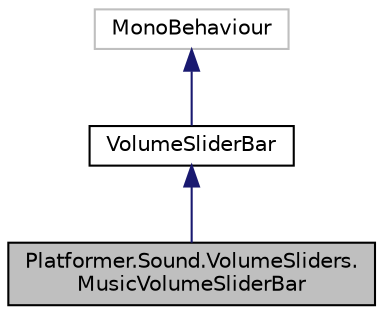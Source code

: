 digraph "Platformer.Sound.VolumeSliders.MusicVolumeSliderBar"
{
 // LATEX_PDF_SIZE
  edge [fontname="Helvetica",fontsize="10",labelfontname="Helvetica",labelfontsize="10"];
  node [fontname="Helvetica",fontsize="10",shape=record];
  Node1 [label="Platformer.Sound.VolumeSliders.\lMusicVolumeSliderBar",height=0.2,width=0.4,color="black", fillcolor="grey75", style="filled", fontcolor="black",tooltip="VolumeSliderBar specific to change music volume"];
  Node2 -> Node1 [dir="back",color="midnightblue",fontsize="10",style="solid",fontname="Helvetica"];
  Node2 [label="VolumeSliderBar",height=0.2,width=0.4,color="black", fillcolor="white", style="filled",URL="$class_platformer_1_1_sound_1_1_volume_sliders_1_1_volume_slider_bar.html",tooltip="Slider bar that modifies the volume based on the value of the slider bar"];
  Node3 -> Node2 [dir="back",color="midnightblue",fontsize="10",style="solid",fontname="Helvetica"];
  Node3 [label="MonoBehaviour",height=0.2,width=0.4,color="grey75", fillcolor="white", style="filled",tooltip=" "];
}
